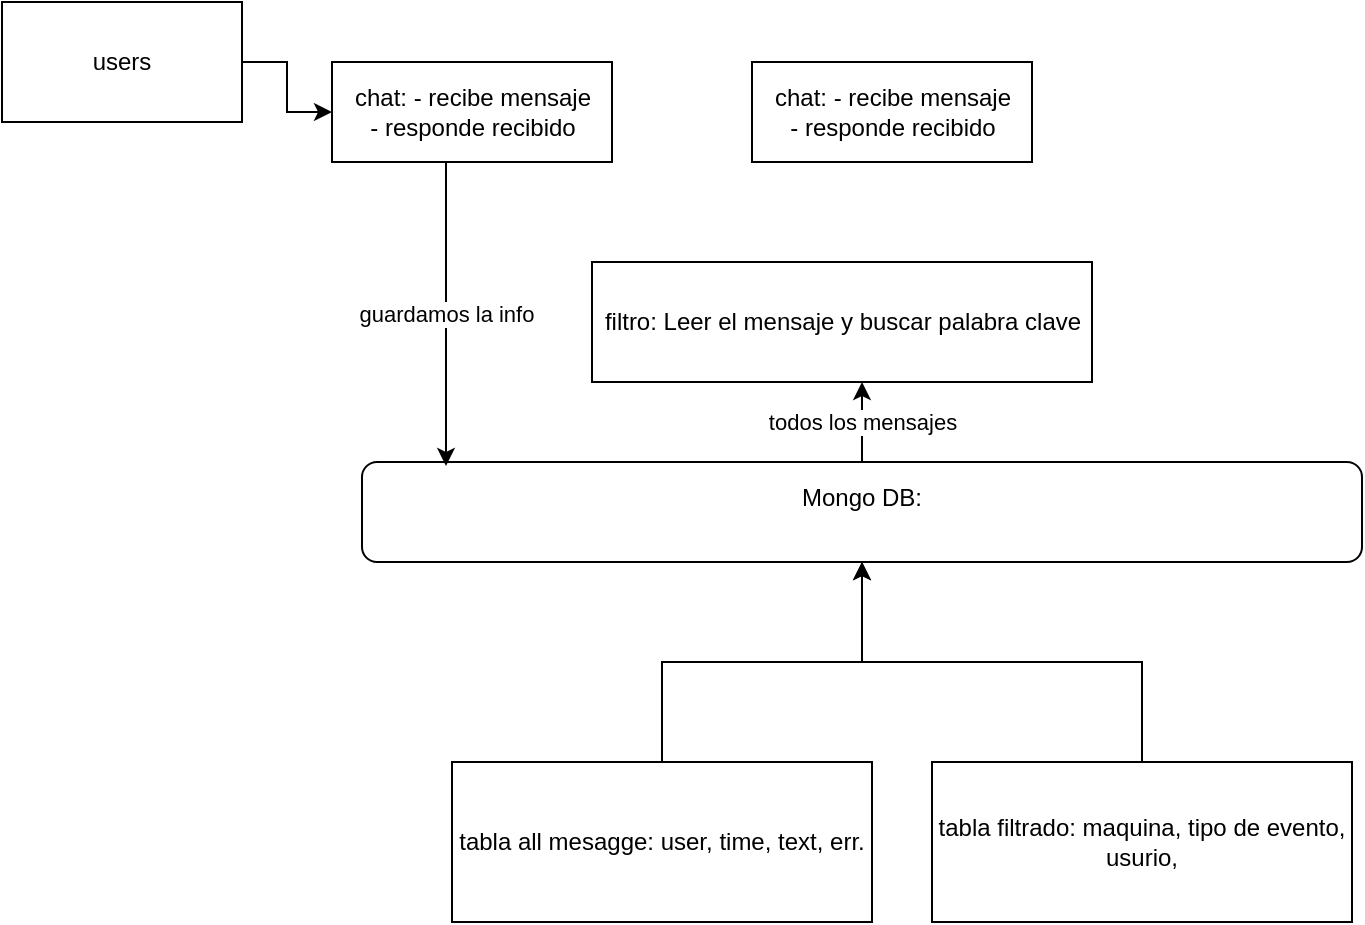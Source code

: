 <mxfile version="26.0.3">
  <diagram name="Page-1" id="2YBvvXClWsGukQMizWep">
    <mxGraphModel dx="1730" dy="451" grid="1" gridSize="10" guides="1" tooltips="1" connect="1" arrows="1" fold="1" page="1" pageScale="1" pageWidth="850" pageHeight="1100" math="0" shadow="0">
      <root>
        <mxCell id="0" />
        <mxCell id="1" parent="0" />
        <mxCell id="W44_KCg1e1bb9gAceICw-6" value="Mongo DB: &lt;div&gt;&lt;br/&gt;&lt;/div&gt;" style="rounded=1;whiteSpace=wrap;html=1;" parent="1" vertex="1">
          <mxGeometry x="175" y="250" width="500" height="50" as="geometry" />
        </mxCell>
        <mxCell id="W44_KCg1e1bb9gAceICw-16" value="" style="edgeStyle=orthogonalEdgeStyle;rounded=0;orthogonalLoop=1;jettySize=auto;html=1;" parent="1" source="W44_KCg1e1bb9gAceICw-9" target="W44_KCg1e1bb9gAceICw-13" edge="1">
          <mxGeometry relative="1" as="geometry" />
        </mxCell>
        <mxCell id="W44_KCg1e1bb9gAceICw-9" value="users" style="rounded=0;whiteSpace=wrap;html=1;" parent="1" vertex="1">
          <mxGeometry x="-5" y="20" width="120" height="60" as="geometry" />
        </mxCell>
        <mxCell id="W44_KCg1e1bb9gAceICw-13" value="chat: - recibe mensaje&lt;br&gt;- responde recibido" style="html=1;points=[];perimeter=orthogonalPerimeter;outlineConnect=0;targetShapes=umlLifeline;portConstraint=eastwest;newEdgeStyle={&quot;edgeStyle&quot;:&quot;elbowEdgeStyle&quot;,&quot;elbow&quot;:&quot;vertical&quot;,&quot;curved&quot;:0,&quot;rounded&quot;:0};" parent="1" vertex="1">
          <mxGeometry x="160" y="50" width="140" height="50" as="geometry" />
        </mxCell>
        <mxCell id="W44_KCg1e1bb9gAceICw-17" value="filtro: Leer el mensaje y buscar palabra clave" style="html=1;points=[];perimeter=orthogonalPerimeter;outlineConnect=0;targetShapes=umlLifeline;portConstraint=eastwest;newEdgeStyle={&quot;edgeStyle&quot;:&quot;elbowEdgeStyle&quot;,&quot;elbow&quot;:&quot;vertical&quot;,&quot;curved&quot;:0,&quot;rounded&quot;:0};" parent="1" vertex="1">
          <mxGeometry x="290" y="150" width="250" height="60" as="geometry" />
        </mxCell>
        <mxCell id="W44_KCg1e1bb9gAceICw-18" value="" style="endArrow=classic;html=1;rounded=0;" parent="1" source="W44_KCg1e1bb9gAceICw-6" target="W44_KCg1e1bb9gAceICw-17" edge="1">
          <mxGeometry relative="1" as="geometry">
            <mxPoint x="480" y="240" as="sourcePoint" />
            <mxPoint x="640" y="240" as="targetPoint" />
            <Array as="points" />
          </mxGeometry>
        </mxCell>
        <mxCell id="W44_KCg1e1bb9gAceICw-19" value="todos los mensajes" style="edgeLabel;resizable=0;html=1;;align=center;verticalAlign=middle;" parent="W44_KCg1e1bb9gAceICw-18" connectable="0" vertex="1">
          <mxGeometry relative="1" as="geometry" />
        </mxCell>
        <mxCell id="W44_KCg1e1bb9gAceICw-22" value="" style="edgeStyle=orthogonalEdgeStyle;rounded=0;orthogonalLoop=1;jettySize=auto;html=1;" parent="1" source="W44_KCg1e1bb9gAceICw-20" target="W44_KCg1e1bb9gAceICw-6" edge="1">
          <mxGeometry relative="1" as="geometry" />
        </mxCell>
        <mxCell id="W44_KCg1e1bb9gAceICw-20" value="tabla all mesagge: user, time, text, err." style="rounded=0;whiteSpace=wrap;html=1;" parent="1" vertex="1">
          <mxGeometry x="220" y="400" width="210" height="80" as="geometry" />
        </mxCell>
        <mxCell id="W44_KCg1e1bb9gAceICw-23" value="" style="edgeStyle=orthogonalEdgeStyle;rounded=0;orthogonalLoop=1;jettySize=auto;html=1;" parent="1" source="W44_KCg1e1bb9gAceICw-21" target="W44_KCg1e1bb9gAceICw-6" edge="1">
          <mxGeometry relative="1" as="geometry" />
        </mxCell>
        <mxCell id="W44_KCg1e1bb9gAceICw-21" value="tabla filtrado: maquina, tipo de evento, usurio, " style="rounded=0;whiteSpace=wrap;html=1;" parent="1" vertex="1">
          <mxGeometry x="460" y="400" width="210" height="80" as="geometry" />
        </mxCell>
        <mxCell id="W44_KCg1e1bb9gAceICw-24" value="chat: - recibe mensaje&lt;br&gt;- responde recibido" style="html=1;points=[];perimeter=orthogonalPerimeter;outlineConnect=0;targetShapes=umlLifeline;portConstraint=eastwest;newEdgeStyle={&quot;edgeStyle&quot;:&quot;elbowEdgeStyle&quot;,&quot;elbow&quot;:&quot;vertical&quot;,&quot;curved&quot;:0,&quot;rounded&quot;:0};" parent="1" vertex="1">
          <mxGeometry x="370" y="50" width="140" height="50" as="geometry" />
        </mxCell>
        <mxCell id="b3mrIAAyrZ9oiqnwJc7H-1" value="" style="endArrow=classic;html=1;rounded=0;entryX=0.084;entryY=0.04;entryDx=0;entryDy=0;entryPerimeter=0;" edge="1" parent="1" source="W44_KCg1e1bb9gAceICw-13" target="W44_KCg1e1bb9gAceICw-6">
          <mxGeometry relative="1" as="geometry">
            <mxPoint x="229.5" y="120" as="sourcePoint" />
            <mxPoint x="229.5" y="190" as="targetPoint" />
          </mxGeometry>
        </mxCell>
        <mxCell id="b3mrIAAyrZ9oiqnwJc7H-2" value="guardamos la info" style="edgeLabel;resizable=0;html=1;;align=center;verticalAlign=middle;" connectable="0" vertex="1" parent="b3mrIAAyrZ9oiqnwJc7H-1">
          <mxGeometry relative="1" as="geometry" />
        </mxCell>
      </root>
    </mxGraphModel>
  </diagram>
</mxfile>
